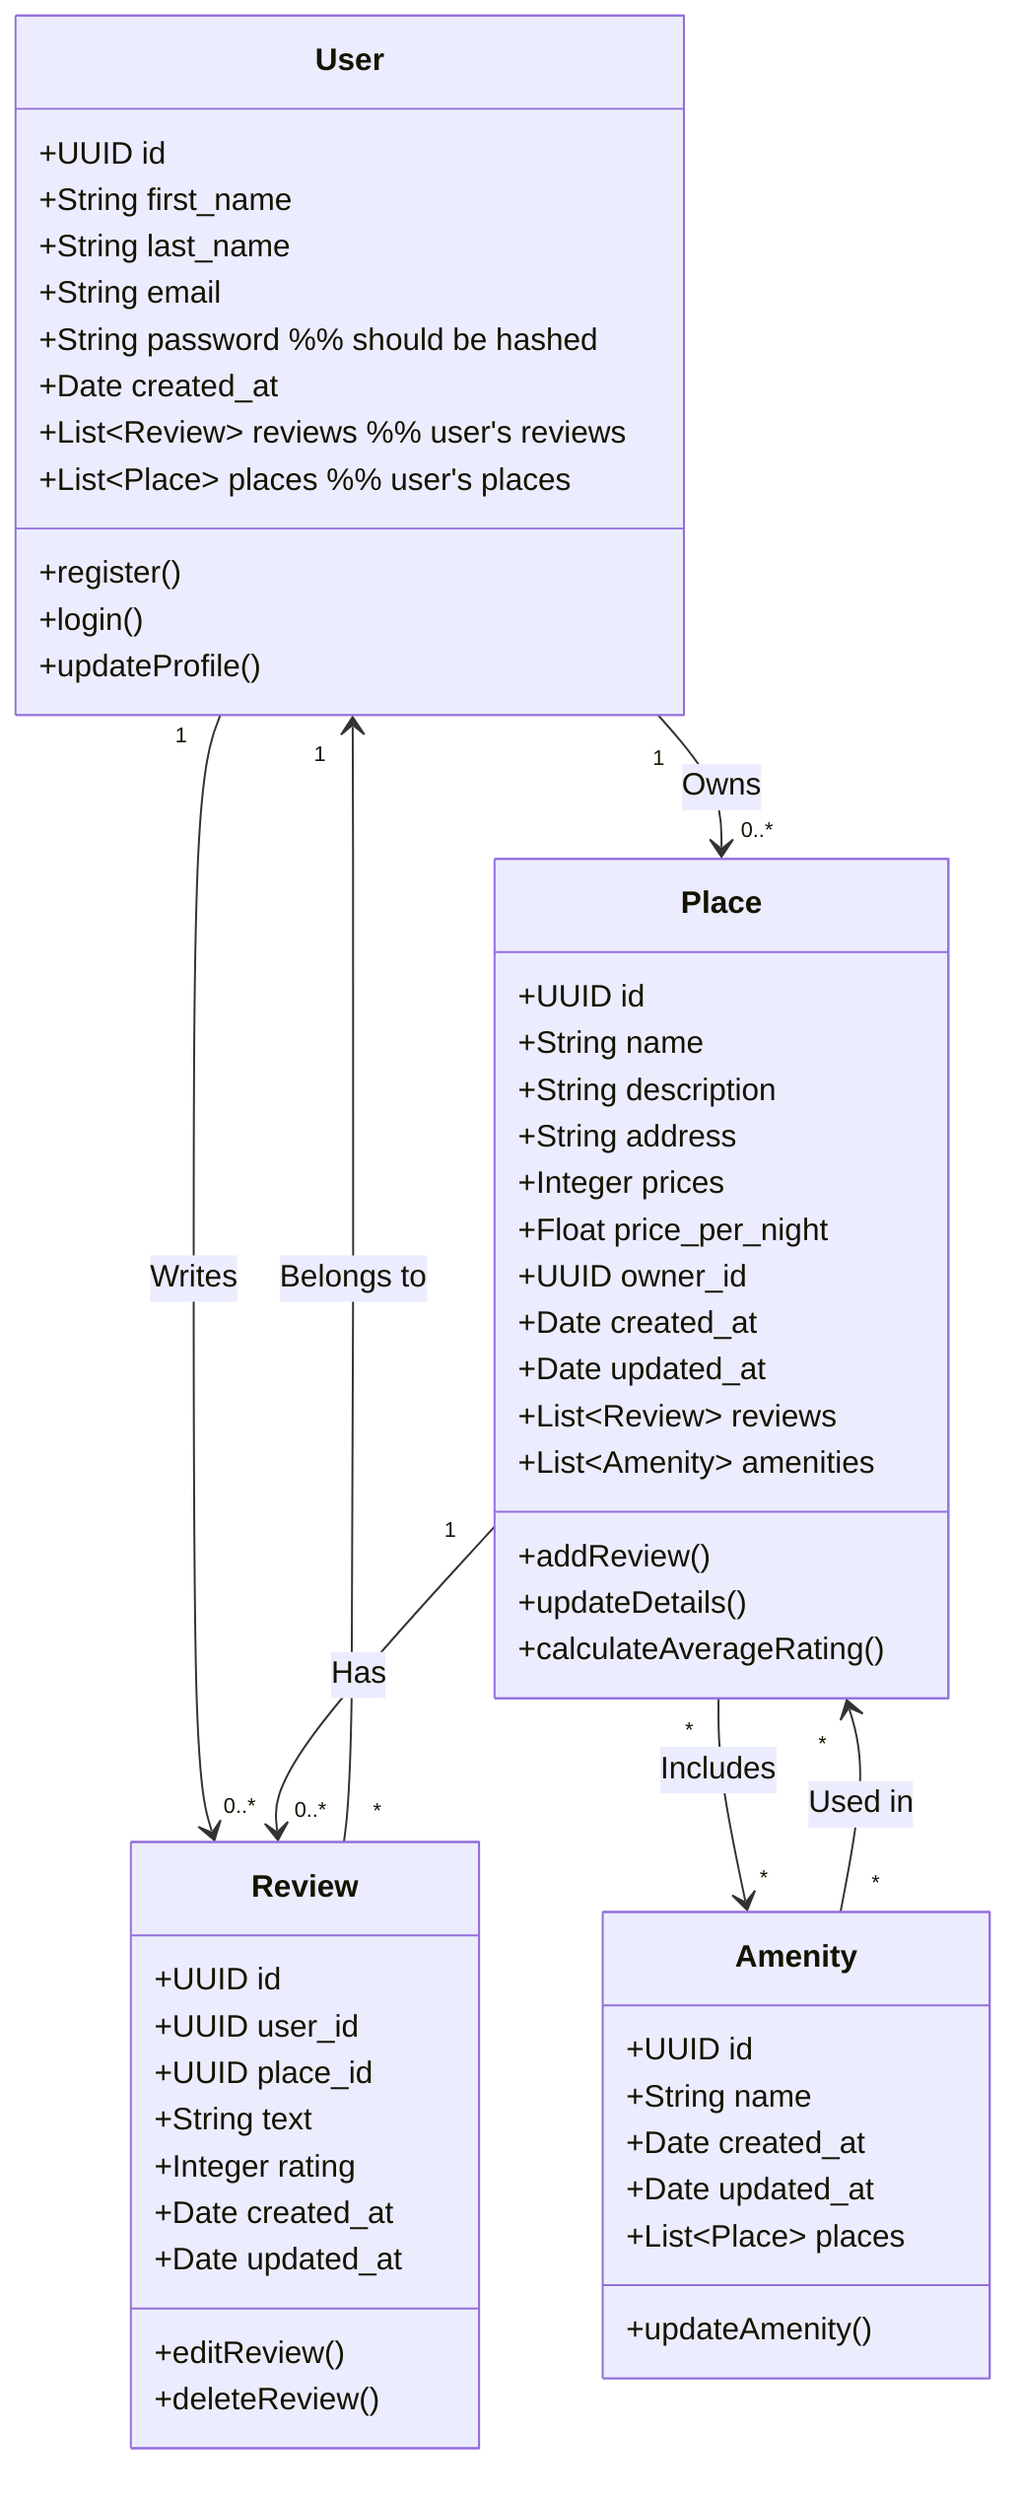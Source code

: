 %% Business Logic Layer Class Diagram

classDiagram

%% ───── User Entity ─────
class User {
    +UUID id
    +String first_name
    +String last_name
    +String email
    +String password      %% should be hashed
    +Date created_at
    +List~Review~ reviews %% user's reviews
    +List~Place~ places   %% user's places
    +register()
    +login()
    +updateProfile()
}
%% Represents system users who can list places and write reviews.

%% ───── Place Entity ─────
class Place {
    +UUID id
    +String name
    +String description
    +String address
    +Integer prices
    +Float price_per_night
    +UUID owner_id
    +Date created_at
    +Date updated_at
    +List~Review~ reviews
    +List~Amenity~ amenities
    +addReview()
    +updateDetails()
    +calculateAverageRating()
}
%% Represents rental properties owned by users.

%% ───── Review Entity ─────
class Review {
    +UUID id
    +UUID user_id
    +UUID place_id
    +String text
    +Integer rating
    +Date created_at
    +Date updated_at
    +editReview()
    +deleteReview()
}
%% Represents feedback left by users on places.

%% ───── Amenity Entity ─────
class Amenity {
    +UUID id
    +String name
    +Date created_at
    +Date updated_at
    +List~Place~ places
    +updateAmenity()
}
%% Represents features like Wi-Fi, Pool, etc., linked to Places.

%% ───── Relationships ─────
User      "1" --> "0..*" Place     : Owns
User      "1" --> "0..*" Review    : Writes
Place     "1" --> "0..*" Review    : Has
Review    "*" --> "1"   User       : Belongs to
Place     "*" --> "*"   Amenity    : Includes
Amenity   "*" --> "*"   Place      : Used in